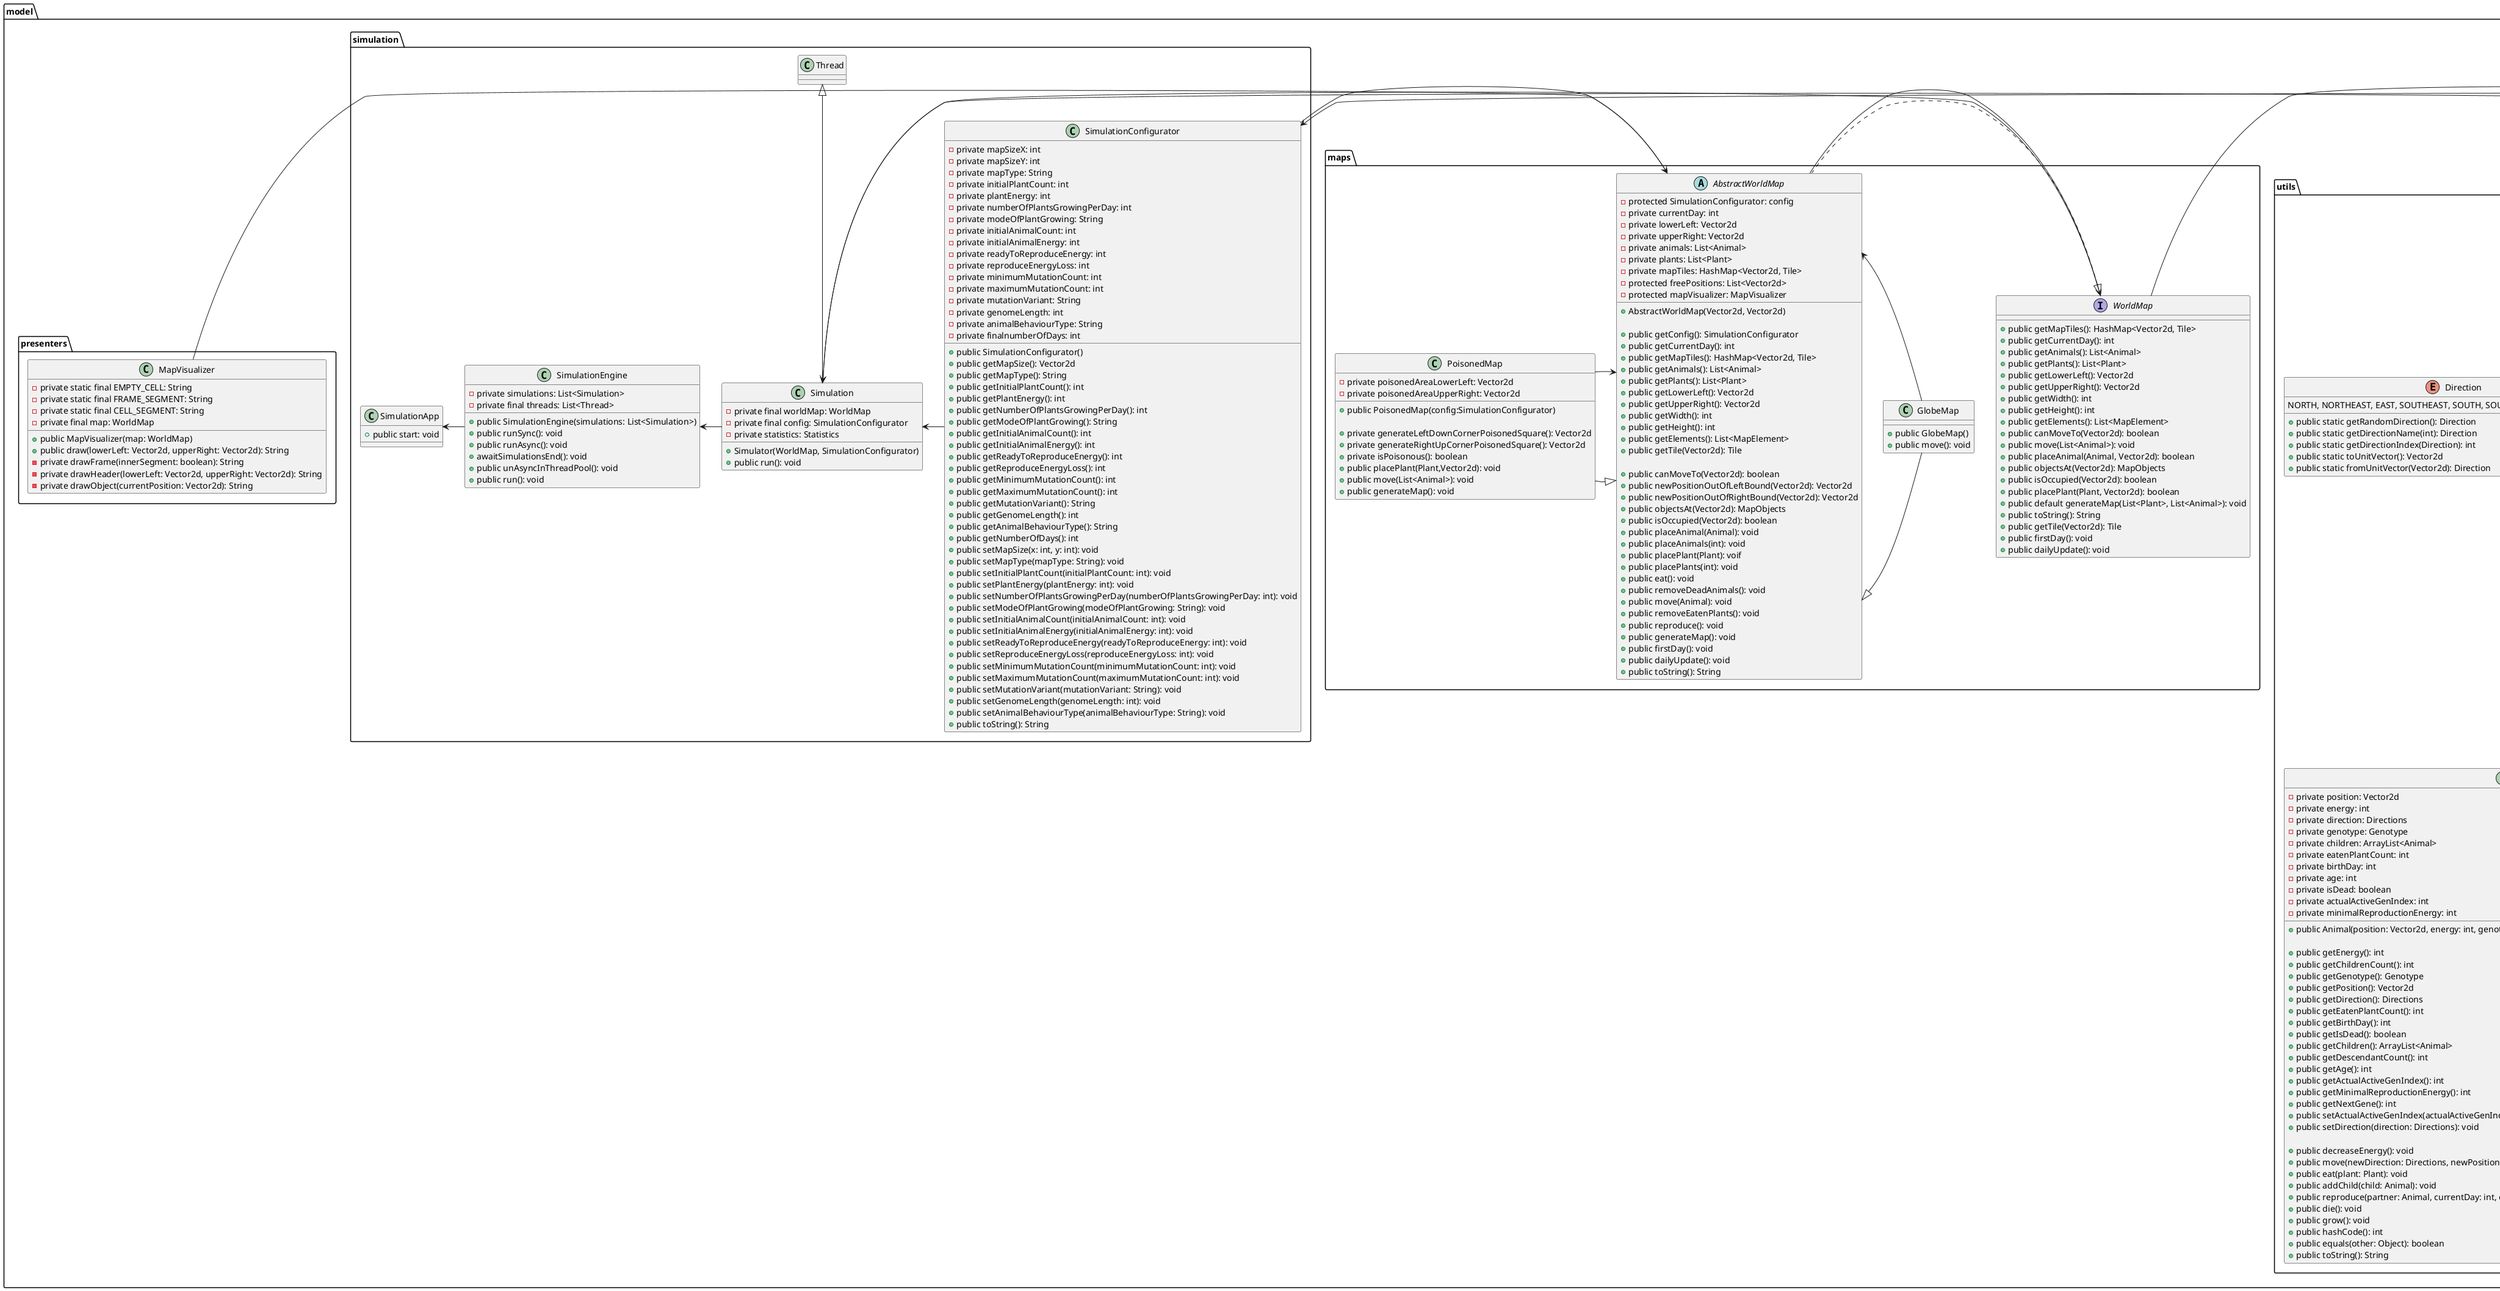 @startuml

package model.utils {
    package model.utils.RandomGenerators {
        class RandomAnimalsGenerator {
            - private animals: List<Animal>
            - private random: Random
            - private final animalEnergy: int
            - private static final BIRTHDAY: int
            - private final minimalReproductionEnergy: int
            - private final map: WorldMap

            + public RandomAnimalsGenerator(initialAnimalEnergy: int, minimalReproductionEnergy: int, map: WorldMap)
            + public getAnimals(): List<Animal>
            - private generateRandomAnimal(position: Vector2d, genotype: Genotype): Animal
            + private generateAnimals(amount: int): void
        }

        class RandomGensGenerator {
            - private static final GEN_LENGTH: int
            - private gens: List<Genotype>
            - private random: Random

            + public RandomGensGenerator(initialNumberOfGens: int)
            + public getGens(): List<Genotype>
            + public addGens(numberOfGens: int): void
            + private generateGens(numberOfGens: int): void
            + private generateRandomGen(): Genotype
        }

        class RandomPositionsGenerator {
           - private maxWidth: int
           - private maxHeight: int
           - private objectCount: int
           - private allPositions: List<Vector2d>
           - private animalResult: List<Vector2d>
           - private plantResult: List<Vector2d>
           - private plantInPoisonedResult: List<Vector2d>

           + public RandomPositionsGenerator(map: WorldMap, objectCount: int)
           + public getAnimalResult(): List<Vector2d>
           + public getPlantResult(): List<Vector2d>
           - private generateAllPositions(): List<Vector2d>
           'TODO: maybe private?'
           + public generateAnimals(): List<Vector2d>
           'TODO: maybe private?'
           + public generatePlants(freePositions: List<Vector2d>): List<Vector2d>
        }

        class RandomPlantsGenerator {
            - private plantEnergy: int
            'TODO: maybe unnecessary?'
            - private static final DAY_OF_GROWTH: int
            - private plants: List<Plant>
            - private random: Random
            - private final map: WorldMap

            + public RandomPlantsGenerator(plantEnergy: int, map: WorldMap)
            + public getPlants(): List<Plant>
            - private generateRandomPlant(position: Vector2d): Plant
            'TODO: maybe private?'
            + public generatePlants(amount: int, freePositions: List<Vector2d>): void
        }
    }
    interface MapElement {
        + public getPosition(): Vector2d
    }

    enum Direction {
        NORTH, NORTHEAST, EAST, SOUTHEAST, SOUTH, SOUTHWEST, WEST, NORTHWEST
        + public static getRandomDirection(): Direction
        + public static getDirectionName(int): Direction
        + public static getDirectionIndex(Direction): int
        + public static toUnitVector(): Vector2d
        + public static fromUnitVector(Vector2d): Direction
    }

    class Vector2d {
        - private final x: int
        - private final y: int

        + public Vector2d(int, int)

        + public getX(): int
        + public getY(): int

        + public add(Vector2d): Vector2d
        + public subtract(Vector2d): Vector2d
        + public upperRight(Vector2d): Vector2d
        + public lowerLeft(Vector2d): Vector2d
        + public precedes(Vector2d): boolean
        + public follows(Vector2d): boolean

        + public hashCode(): int
        + public equals(Object): boolean
        + public toString(): String
    }

    class MapObjects {
        - private plant: Plant
        - private animals: ArrayList<Animal>

        + public MapObjects()

        + public getPlant(): Plant
        + public getAnimals(): List<Animal>
        + public getObjects(): List<MapElement>
        + public getSortedAnimals(): ArrayList<Animal>
        + public getStrongestAnimal(): Animal
        + public getStrongestAnimals(): ArrayList<Animal>

        + public addPlant(plant: Plant): void
        + public removePlant(): void
        + public addAnimal(animal: Animal): void
        + public removeAnimal(animal: Animal): void
        + public removeDeadAnimalsFromMapObjects(): void
        + public isOccupied(): boolean
        + public growPlant(): void
        + public growAnimals(): void

        + public toString(): String
      }

      class Genotype {
        - private genes: ArrayList<Integer>

        + public Genotype(genes: ArrayList<Integer>)

        + public getGenes(): List<Integer>
        + public getGenomeLength(): int
        + public getGene(index: int): int
        'TODO: maybe private?'
        + public mutate(): void
        + public mixGenotypes(genotype: Genotype, ratio: double): Genotype

        + public hashCode(): int
        + public equals(obj: Object): boolean
        + public toString(): String
      }

      class Animal implements MapElement {
        - private position: Vector2d
        - private energy: int
        - private direction: Directions
        - private genotype: Genotype
        - private children: ArrayList<Animal>
        - private eatenPlantCount: int
        - private birthDay: int
        - private age: int
        - private isDead: boolean
        - private actualActiveGenIndex: int
        - private minimalReproductionEnergy: int

        + public Animal(position: Vector2d, energy: int, genotype: Genotype, birthDay: int, minimalReproductionEnergy: int)

        + public getEnergy(): int
        + public getChildrenCount(): int
        + public getGenotype(): Genotype
        + public getPosition(): Vector2d
        + public getDirection(): Directions
        + public getEatenPlantCount(): int
        + public getBirthDay(): int
        + public getIsDead(): boolean
        + public getChildren(): ArrayList<Animal>
        + public getDescendantCount(): int
        + public getAge(): int
        + public getActualActiveGenIndex(): int
        + public getMinimalReproductionEnergy(): int
        + public getNextGene(): int
        + public setActualActiveGenIndex(actualActiveGenIndex: int): void
        + public setDirection(direction: Directions): void

        + public decreaseEnergy(): void
        + public move(newDirection: Directions, newPosition: Vector2d): void
        + public eat(plant: Plant): void
        + public addChild(child: Animal): void
        + public reproduce(partner: Animal, currentDay: int, energyToTransfer: int): Animal
        + public die(): void
        + public grow(): void
        + public hashCode(): int
        + public equals(other: Object): boolean
        + public toString(): String
      }

    class Plant implements MapElement {
        - private position: Vector2d
        - private energy: int
        - private dayOfGrowth: int
        - private isPoisoned: boolean
        - private isEaten: boolean

        + public Plant(position: Vector2d, energy: int, isPoisoned: boolean, dayOfGrowth: int)

        + public getEnergy(): int
        + public getDayOfGrowth(): int
        + public getPosition(): Vector2d
        + public getIsPoisoned(): boolean
        + public getIsEaten(): boolean
        + public setIsEaten(): void
        + public setPoison(): void
        + public setEnergy(newEnergy: int): void
        + public grow(): void
        + public hashCode(): int
        + public equals(other: Object): boolean
        + public toString(): String
    }

    class Statistics {
        - private map: WorldMap
        - private numberOfAnimals: int
        - private numberOfPlants: int
        - private averageLifeSpan: double
        - private averageNumberOfChildren: double
        - private averageEnergyLevel: double
        - private dominantGenotype: Genotype
        - private freeTilesCount: int
        - private numberOfAliveAnimals: int
        - private numberOfDeadAnimals: int

        + public Statistics(map: WorldMap)

        + public getNumberOfAnimals(): int
        + public getNumberOfPlants(): int
        + public getAverageLifeSpan(): double
        + public getAverageNumberOfChildren(): double
        + public getAverageEnergyLevel(): double
        + public getDominantGenotype(): Genotype
        + public getFreeTilesCount(): int
        + public getNumberOfAliveAnimals(): int
        + public getNumberOfDeadAnimals(): int
        + public getStatistics(): String
        + public updateStatistics(): void
        + public toString(): String
        + public toCSV(filePath: String): void
    }

    class Tile {
        - private position: Vector2d
        - private objects: MapObjects

        + public Tile(position: Vector2d)

        + public getPosition(): Vector2d
        + public getAnimals(): List<Animal>
        + public getPlant(): Plant
        + public getObjects(): MapObjects
        + public setPlant(plant: Plant): void
        + public addAnimal(animal: Animal): void
        + public removeAnimal(animal: Animal): void
        + public isOccupied(): boolean
        + public getStrongestAnimal(): Animal
        + public getStrongestAnimals(): ArrayList<Animal>
        + public removeDeadAnimalsFromTile(): void
        + public eatPlant(): void
        + public reproduceAnimals(currentDay: int, energyToTransfer: int): void
        + public grow(): void
        + public removePlant(): void

        + public hashCode(): int
        + public equals(other: Object): boolean
        + public toString(): String
    }

    class Statistics {
        - private map: WorldMap

        + Statistics()
        + getAnimalCount(): int
        + getPlantCount(): int
        + getAverageLifespan(): float
        + getAverageChildrenCount(): float
        + getAverageEnergyLevel(): float
        + getMostPopularGenotype(): Genotype
        + getFreeTilesCount(): int
    }
}


package model.maps {
    interface WorldMap {
       + public getMapTiles(): HashMap<Vector2d, Tile>
       + public getCurrentDay(): int
       + public getAnimals(): List<Animal>
       + public getPlants(): List<Plant>
       + public getLowerLeft(): Vector2d
       + public getUpperRight(): Vector2d
       + public getWidth(): int
       + public getHeight(): int
       + public getElements(): List<MapElement>
       + public canMoveTo(Vector2d): boolean
       + public move(List<Animal>): void
       + public placeAnimal(Animal, Vector2d): boolean
       + public objectsAt(Vector2d): MapObjects
       + public isOccupied(Vector2d): boolean
       + public placePlant(Plant, Vector2d): boolean
       'TODO: why default?'
       + public default generateMap(List<Plant>, List<Animal>): void
       + public toString(): String
       + public getTile(Vector2d): Tile
       + public firstDay(): void
       + public dailyUpdate(): void
    }

    abstract class AbstractWorldMap implements WorldMap{
        - protected SimulationConfigurator: config
        - private currentDay: int
        - private lowerLeft: Vector2d
        - private upperRight: Vector2d
        - private animals: List<Animal>
        - private plants: List<Plant>
        - private mapTiles: HashMap<Vector2d, Tile>
        - protected freePositions: List<Vector2d>
        - protected mapVisualizer: MapVisualizer

        + AbstractWorldMap(Vector2d, Vector2d)

        + public getConfig(): SimulationConfigurator
        + public getCurrentDay(): int
        + public getMapTiles(): HashMap<Vector2d, Tile>
        + public getAnimals(): List<Animal>
        + public getPlants(): List<Plant>
        + public getLowerLeft(): Vector2d
        + public getUpperRight(): Vector2d
        + public getWidth(): int
        + public getHeight(): int
        + public getElements(): List<MapElement>
        + public getTile(Vector2d): Tile

        + public canMoveTo(Vector2d): boolean
        + public newPositionOutOfLeftBound(Vector2d): Vector2d
        + public newPositionOutOfRightBound(Vector2d): Vector2d
        + public objectsAt(Vector2d): MapObjects
        + public isOccupied(Vector2d): boolean
        + public placeAnimal(Animal): void
        + public placeAnimals(int): void
        + public placePlant(Plant): voif
        + public placePlants(int): void
        'TODO: maybe private?'
        + public eat(): void
        'TODO: maybe private?'
        + public removeDeadAnimals(): void
        'TODO: maybe private?'
        + public move(Animal): void
        'TODO: maybe private?'
        + public removeEatenPlants(): void
        'TODO: maybe private?'
        + public reproduce(): void
        'TODO: maybe private?'
        + public generateMap(): void
        + public firstDay(): void
        + public dailyUpdate(): void
        + public toString(): String
    }

    class GlobeMap extends AbstractWorldMap {
        + public GlobeMap()
        + public move(): void
    }

    class PoisonedMap extends AbstractWorldMap {
        - private poisonedAreaLowerLeft: Vector2d
        - private poisonedAreaUpperRight: Vector2d

        + public PoisonedMap(config:SimulationConfigurator)

        + private generateLeftDownCornerPoisonedSquare(): Vector2d
        + private generateRightUpCornerPoisonedSquare(): Vector2d
        + private isPoisonous(): boolean
        + public placePlant(Plant,Vector2d): void
        + public move(List<Animal>): void
        'TODO: maybe private?'
        + public generateMap(): void
    }
}

package model.simulation {
    class Simulation extends Thread {
        - private final worldMap: WorldMap
        - private final config: SimulationConfigurator
        - private statistics: Statistics

        + Simulator(WorldMap, SimulationConfigurator)
        + public run(): void
    }

    class SimulationEngine {
        - private simulations: List<Simulation>
        - private final threads: List<Thread>
        + public SimulationEngine(simulations: List<Simulation>)
        + public runSync(): void
        + public runAsync(): void
        + awaitSimulationsEnd(): void
        + public unAsyncInThreadPool(): void
        + public run(): void
      }

    class SimulationApp {
        + public start: void
    }

    class SimulationConfigurator {
        - private mapSizeX: int
        - private mapSizeY: int
        - private mapType: String
        - private initialPlantCount: int
        - private plantEnergy: int
        - private numberOfPlantsGrowingPerDay: int
        - private modeOfPlantGrowing: String
        - private initialAnimalCount: int
        - private initialAnimalEnergy: int
        - private readyToReproduceEnergy: int
        - private reproduceEnergyLoss: int
        - private minimumMutationCount: int
        - private maximumMutationCount: int
        - private mutationVariant: String
        - private genomeLength: int
        - private animalBehaviourType: String
        - private finalnumberOfDays: int

        + public SimulationConfigurator()
        + public getMapSize(): Vector2d
        + public getMapType(): String
        + public getInitialPlantCount(): int
        + public getPlantEnergy(): int
        + public getNumberOfPlantsGrowingPerDay(): int
        + public getModeOfPlantGrowing(): String
        + public getInitialAnimalCount(): int
        + public getInitialAnimalEnergy(): int
        + public getReadyToReproduceEnergy(): int
        + public getReproduceEnergyLoss(): int
        + public getMinimumMutationCount(): int
        + public getMaximumMutationCount(): int
        + public getMutationVariant(): String
        + public getGenomeLength(): int
        + public getAnimalBehaviourType(): String
        + public getNumberOfDays(): int
        + public setMapSize(x: int, y: int): void
        + public setMapType(mapType: String): void
        + public setInitialPlantCount(initialPlantCount: int): void
        + public setPlantEnergy(plantEnergy: int): void
        + public setNumberOfPlantsGrowingPerDay(numberOfPlantsGrowingPerDay: int): void
        + public setModeOfPlantGrowing(modeOfPlantGrowing: String): void
        + public setInitialAnimalCount(initialAnimalCount: int): void
        + public setInitialAnimalEnergy(initialAnimalEnergy: int): void
        + public setReadyToReproduceEnergy(readyToReproduceEnergy: int): void
        + public setReproduceEnergyLoss(reproduceEnergyLoss: int): void
        + public setMinimumMutationCount(minimumMutationCount: int): void
        + public setMaximumMutationCount(maximumMutationCount: int): void
        + public setMutationVariant(mutationVariant: String): void
        + public setGenomeLength(genomeLength: int): void
        + public setAnimalBehaviourType(animalBehaviourType: String): void
        + public toString(): String
    }
}

class WorldGUI {
    - private final Simulation: simulation
    - private final SimulationConfigurator: config

    + public WorldGUI(SimulationConfigurator)
    + public void runSimulation(): void
    + public static void main: void
}

package model.presenters {
    class MapVisualizer {
       - private static final EMPTY_CELL: String
       - private static final FRAME_SEGMENT: String
       - private static final CELL_SEGMENT: String
       - private final map: WorldMap

       + public MapVisualizer(map: WorldMap)
       + public draw(lowerLeft: Vector2d, upperRight: Vector2d): String
       - private drawFrame(innerSegment: boolean): String
       - private drawHeader(lowerLeft: Vector2d, upperRight: Vector2d): String
       - private drawObject(currentPosition: Vector2d): String
    }

'TODO: relations between classes'
Genotype <- RandomGensGenerator
RandomPositionsGenerator <- RandomPlantsGenerator
RandomPositionsGenerator <- RandomAnimalsGenerator
Animal <- Genotype
Animal <- Vector2d
Plant <-  Vector2d
Tile <-  MapObjects
Vector2d -> Tile
Statistics <- WorldMap
AbstractWorldMap <- SimulationConfigurator
AbstractWorldMap -> WorldMap
AbstractWorldMap <- MapVisualizer
GlobeMap -> AbstractWorldMap
PoisonedMap -> AbstractWorldMap
Simulation <- WorldMap
Simulation <- SimulationConfigurator
Simulation <- Statistics
SimulationEngine <- Simulation
SimulationApp <- SimulationEngine
WorldGUI <-> SimulationConfigurator
@enduml